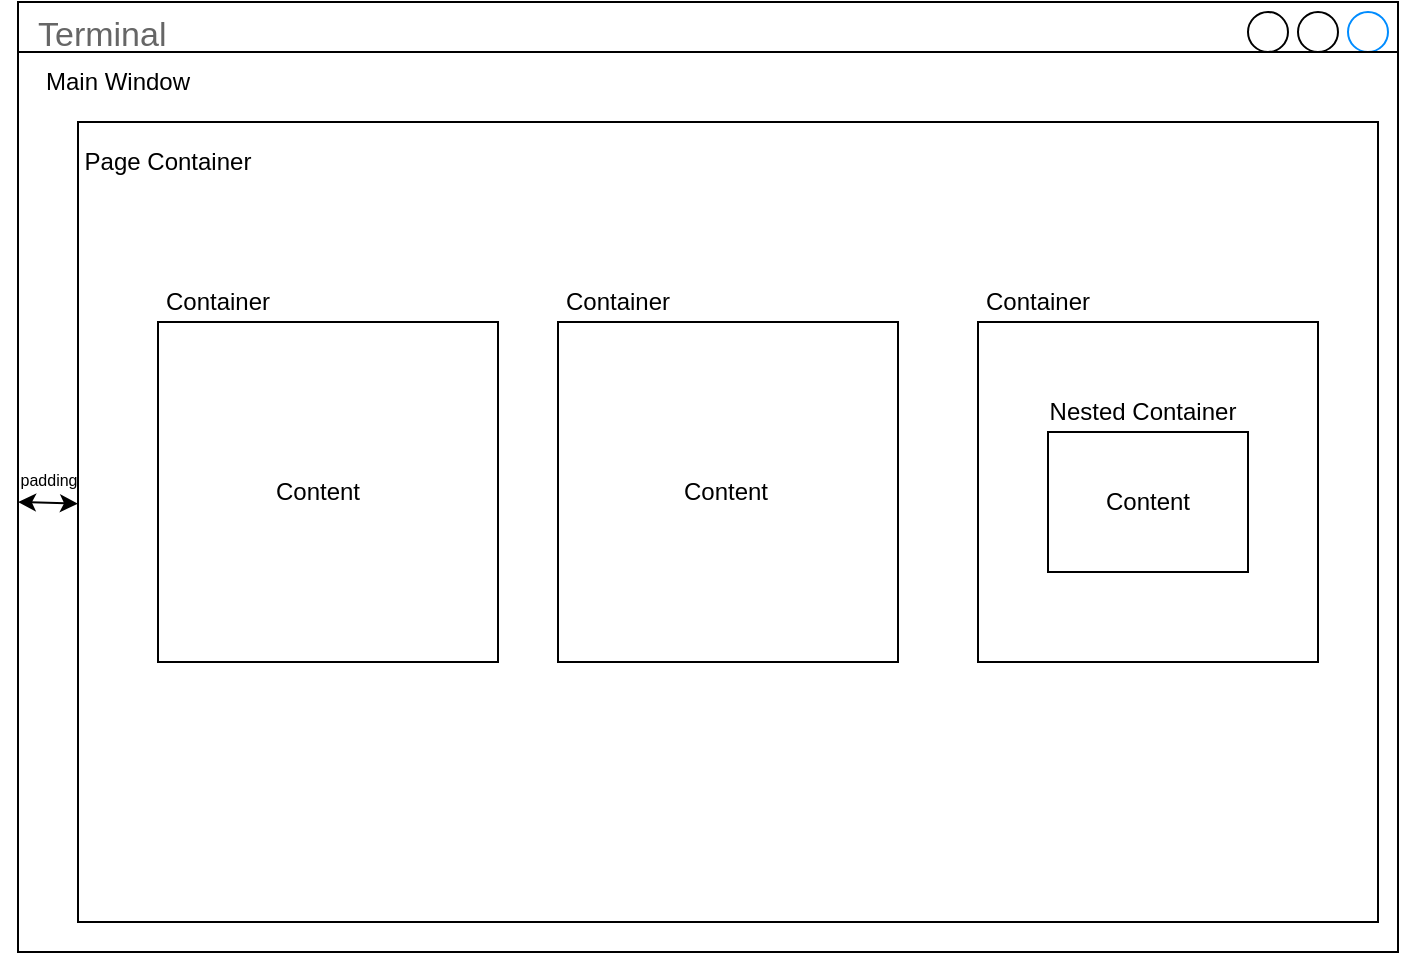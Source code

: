 <mxfile version="14.6.6" type="device"><diagram id="QdAKP7gEmH2Y_p3uWlGq" name="Page-1"><mxGraphModel dx="1377" dy="800" grid="1" gridSize="10" guides="1" tooltips="1" connect="1" arrows="1" fold="1" page="1" pageScale="1" pageWidth="827" pageHeight="1169" math="0" shadow="0"><root><mxCell id="0"/><mxCell id="1" parent="0"/><mxCell id="2_FodUSV_YjFk1F3vRCH-2" value="" style="html=1;verticalLabelPosition=bottom;align=center;labelBackgroundColor=#ffffff;verticalAlign=top;strokeWidth=2;strokeColor=#0080F0;shadow=0;dashed=0;shape=mxgraph.ios7.icons.window;" vertex="1" parent="1"><mxGeometry x="400" y="390" width="30" height="30" as="geometry"/></mxCell><mxCell id="2_FodUSV_YjFk1F3vRCH-3" value="Terminal&lt;br&gt;" style="strokeWidth=1;shadow=0;dashed=0;align=center;html=1;shape=mxgraph.mockup.containers.window;align=left;verticalAlign=top;spacingLeft=8;strokeColor2=#008cff;strokeColor3=#c4c4c4;fontColor=#666666;mainText=;fontSize=17;labelBackgroundColor=none;" vertex="1" parent="1"><mxGeometry x="60" y="180" width="690" height="475" as="geometry"/></mxCell><mxCell id="2_FodUSV_YjFk1F3vRCH-4" value="&lt;blockquote style=&quot;margin: 0 0 0 40px ; border: none ; padding: 0px&quot;&gt;&lt;br&gt;&lt;/blockquote&gt;" style="rounded=0;whiteSpace=wrap;html=1;align=left;" vertex="1" parent="1"><mxGeometry x="60" y="205" width="690" height="450" as="geometry"/></mxCell><mxCell id="2_FodUSV_YjFk1F3vRCH-5" value="Main Window" style="text;html=1;strokeColor=none;fillColor=none;align=center;verticalAlign=middle;whiteSpace=wrap;rounded=0;" vertex="1" parent="1"><mxGeometry x="70" y="210" width="80" height="20" as="geometry"/></mxCell><mxCell id="2_FodUSV_YjFk1F3vRCH-8" value="" style="rounded=0;whiteSpace=wrap;html=1;gradientColor=none;" vertex="1" parent="1"><mxGeometry x="90" y="240" width="650" height="400" as="geometry"/></mxCell><mxCell id="2_FodUSV_YjFk1F3vRCH-9" value="Page Container" style="text;html=1;strokeColor=none;fillColor=none;align=center;verticalAlign=middle;whiteSpace=wrap;rounded=0;" vertex="1" parent="1"><mxGeometry x="90" y="250" width="90" height="20" as="geometry"/></mxCell><mxCell id="2_FodUSV_YjFk1F3vRCH-10" value="" style="endArrow=classic;startArrow=classic;html=1;entryX=0;entryY=0.5;entryDx=0;entryDy=0;" edge="1" parent="1" source="2_FodUSV_YjFk1F3vRCH-8" target="2_FodUSV_YjFk1F3vRCH-4"><mxGeometry width="50" height="50" relative="1" as="geometry"><mxPoint x="390" y="430" as="sourcePoint"/><mxPoint x="440" y="380" as="targetPoint"/></mxGeometry></mxCell><mxCell id="2_FodUSV_YjFk1F3vRCH-12" value="&lt;font style=&quot;font-size: 8px&quot;&gt;padding&lt;/font&gt;" style="text;html=1;strokeColor=none;fillColor=none;align=center;verticalAlign=middle;whiteSpace=wrap;rounded=0;" vertex="1" parent="1"><mxGeometry x="63" y="410" width="25" height="16.25" as="geometry"/></mxCell><mxCell id="2_FodUSV_YjFk1F3vRCH-13" value="" style="rounded=0;whiteSpace=wrap;html=1;gradientColor=none;" vertex="1" parent="1"><mxGeometry x="130" y="340" width="170" height="170" as="geometry"/></mxCell><mxCell id="2_FodUSV_YjFk1F3vRCH-14" value="" style="rounded=0;whiteSpace=wrap;html=1;gradientColor=none;" vertex="1" parent="1"><mxGeometry x="330" y="340" width="170" height="170" as="geometry"/></mxCell><mxCell id="2_FodUSV_YjFk1F3vRCH-15" value="" style="rounded=0;whiteSpace=wrap;html=1;gradientColor=none;" vertex="1" parent="1"><mxGeometry x="540" y="340" width="170" height="170" as="geometry"/></mxCell><mxCell id="2_FodUSV_YjFk1F3vRCH-16" value="Container" style="text;html=1;strokeColor=none;fillColor=none;align=center;verticalAlign=middle;whiteSpace=wrap;rounded=0;" vertex="1" parent="1"><mxGeometry x="130" y="320" width="60" height="20" as="geometry"/></mxCell><mxCell id="2_FodUSV_YjFk1F3vRCH-17" value="Container" style="text;html=1;strokeColor=none;fillColor=none;align=center;verticalAlign=middle;whiteSpace=wrap;rounded=0;" vertex="1" parent="1"><mxGeometry x="330" y="320" width="60" height="20" as="geometry"/></mxCell><mxCell id="2_FodUSV_YjFk1F3vRCH-18" value="Container" style="text;html=1;strokeColor=none;fillColor=none;align=center;verticalAlign=middle;whiteSpace=wrap;rounded=0;" vertex="1" parent="1"><mxGeometry x="540" y="320" width="60" height="20" as="geometry"/></mxCell><mxCell id="2_FodUSV_YjFk1F3vRCH-19" value="Content" style="text;html=1;strokeColor=none;fillColor=none;align=center;verticalAlign=middle;whiteSpace=wrap;rounded=0;" vertex="1" parent="1"><mxGeometry x="180" y="415" width="60" height="20" as="geometry"/></mxCell><mxCell id="2_FodUSV_YjFk1F3vRCH-20" value="Content" style="text;html=1;strokeColor=none;fillColor=none;align=center;verticalAlign=middle;whiteSpace=wrap;rounded=0;" vertex="1" parent="1"><mxGeometry x="384" y="415" width="60" height="20" as="geometry"/></mxCell><mxCell id="2_FodUSV_YjFk1F3vRCH-21" value="Content" style="rounded=0;whiteSpace=wrap;html=1;gradientColor=none;" vertex="1" parent="1"><mxGeometry x="575" y="395" width="100" height="70" as="geometry"/></mxCell><mxCell id="2_FodUSV_YjFk1F3vRCH-22" value="Nested Container" style="text;html=1;strokeColor=none;fillColor=none;align=center;verticalAlign=middle;whiteSpace=wrap;rounded=0;" vertex="1" parent="1"><mxGeometry x="570" y="375" width="105" height="20" as="geometry"/></mxCell></root></mxGraphModel></diagram></mxfile>
